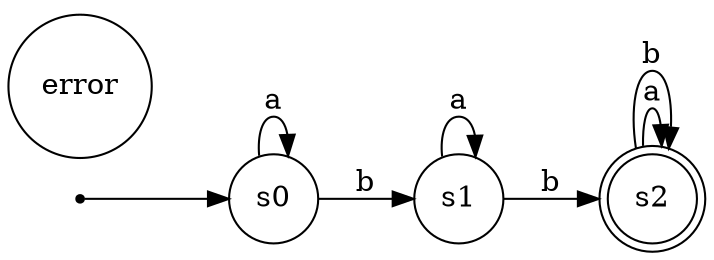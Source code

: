 digraph maquina_de_estados { 
	rankdir=LR;
	size="10"
	node [shape = doublecircle];
	s2
	node [shape = point];
	p
	node [shape = circle];
	error [style=filled, fillcolor=white];
	p -> s0
	node [shape = circle];
	s0 -> s0 [label = "a"][color=black];
	s0 -> s1 [label = "b"][color=black];
	s1 -> s1 [label = "a"][color=black];
	s1 -> s2 [label = "b"][color=black];
	s2 -> s2 [label = "a"][color=black];
	s2 -> s2 [label = "b"][color=black];
	}